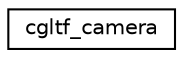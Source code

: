 digraph "Graphical Class Hierarchy"
{
 // LATEX_PDF_SIZE
  edge [fontname="Helvetica",fontsize="10",labelfontname="Helvetica",labelfontsize="10"];
  node [fontname="Helvetica",fontsize="10",shape=record];
  rankdir="LR";
  Node0 [label="cgltf_camera",height=0.2,width=0.4,color="black", fillcolor="white", style="filled",URL="$structcgltf__camera.html",tooltip=" "];
}
